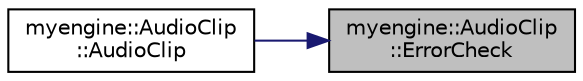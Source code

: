 digraph "myengine::AudioClip::ErrorCheck"
{
 // LATEX_PDF_SIZE
  edge [fontname="Helvetica",fontsize="10",labelfontname="Helvetica",labelfontsize="10"];
  node [fontname="Helvetica",fontsize="10",shape=record];
  rankdir="RL";
  Node1 [label="myengine::AudioClip\l::ErrorCheck",height=0.2,width=0.4,color="black", fillcolor="grey75", style="filled", fontcolor="black",tooltip="OpenAL Soft error checking."];
  Node1 -> Node2 [dir="back",color="midnightblue",fontsize="10",style="solid",fontname="Helvetica"];
  Node2 [label="myengine::AudioClip\l::AudioClip",height=0.2,width=0.4,color="black", fillcolor="white", style="filled",URL="$structmyengine_1_1_audio_clip.html#a6eb1bd1974bbc93c8559e8f56a31446b",tooltip="Initialises the AudioClip."];
}
